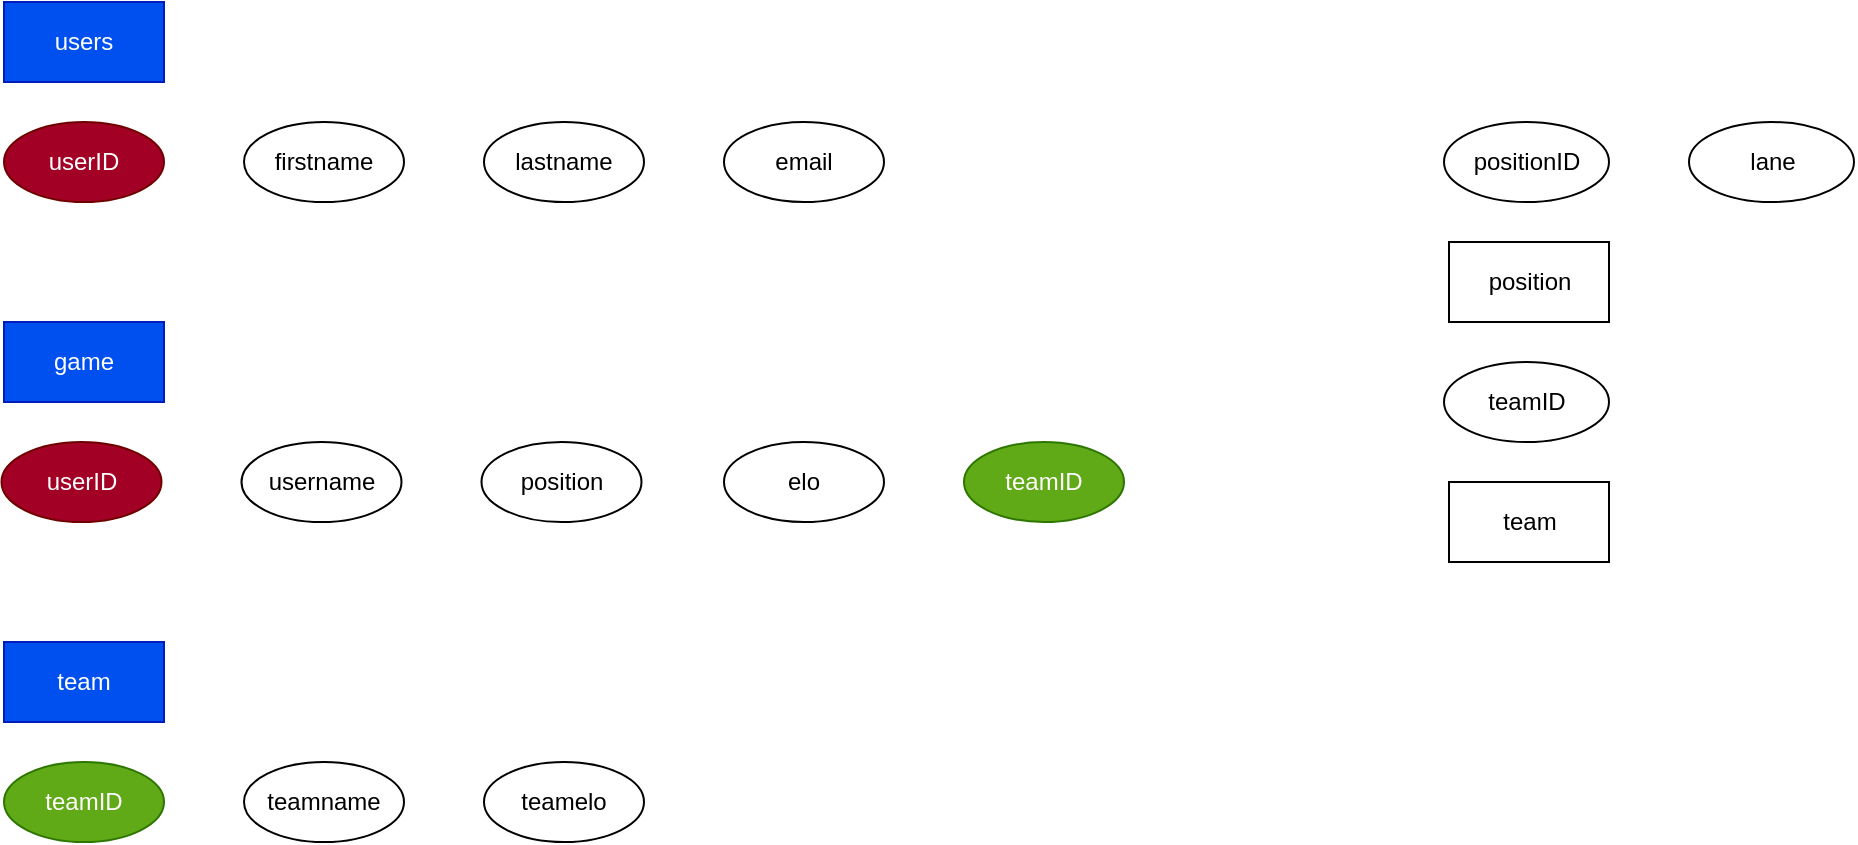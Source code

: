 <mxfile>
    <diagram id="-E_qBhfaIDHjU9Co4i7N" name="Page-1">
        <mxGraphModel dx="1415" dy="744" grid="1" gridSize="10" guides="1" tooltips="1" connect="1" arrows="1" fold="1" page="1" pageScale="1" pageWidth="850" pageHeight="1100" math="0" shadow="0">
            <root>
                <mxCell id="0"/>
                <mxCell id="1" parent="0"/>
                <mxCell id="2" value="users" style="rounded=0;whiteSpace=wrap;html=1;fillColor=#0050ef;fontColor=#ffffff;strokeColor=#001DBC;" vertex="1" parent="1">
                    <mxGeometry x="240" y="80" width="80" height="40" as="geometry"/>
                </mxCell>
                <mxCell id="3" value="firstname" style="ellipse;whiteSpace=wrap;html=1;" vertex="1" parent="1">
                    <mxGeometry x="360" y="140" width="80" height="40" as="geometry"/>
                </mxCell>
                <mxCell id="4" value="lastname" style="ellipse;whiteSpace=wrap;html=1;" vertex="1" parent="1">
                    <mxGeometry x="480" y="140" width="80" height="40" as="geometry"/>
                </mxCell>
                <mxCell id="5" value="email" style="ellipse;whiteSpace=wrap;html=1;" vertex="1" parent="1">
                    <mxGeometry x="600" y="140" width="80" height="40" as="geometry"/>
                </mxCell>
                <mxCell id="6" value="username" style="ellipse;whiteSpace=wrap;html=1;" vertex="1" parent="1">
                    <mxGeometry x="358.75" y="300" width="80" height="40" as="geometry"/>
                </mxCell>
                <mxCell id="9" value="positionID" style="ellipse;whiteSpace=wrap;html=1;" vertex="1" parent="1">
                    <mxGeometry x="960" y="140" width="82.5" height="40" as="geometry"/>
                </mxCell>
                <mxCell id="10" value="position" style="rounded=0;whiteSpace=wrap;html=1;" vertex="1" parent="1">
                    <mxGeometry x="962.5" y="200" width="80" height="40" as="geometry"/>
                </mxCell>
                <mxCell id="11" value="lane" style="ellipse;whiteSpace=wrap;html=1;" vertex="1" parent="1">
                    <mxGeometry x="1082.5" y="140" width="82.5" height="40" as="geometry"/>
                </mxCell>
                <mxCell id="15" value="teamID" style="ellipse;whiteSpace=wrap;html=1;" vertex="1" parent="1">
                    <mxGeometry x="960" y="260" width="82.5" height="40" as="geometry"/>
                </mxCell>
                <mxCell id="16" value="team" style="rounded=0;whiteSpace=wrap;html=1;" vertex="1" parent="1">
                    <mxGeometry x="962.5" y="320" width="80" height="40" as="geometry"/>
                </mxCell>
                <mxCell id="22" value="userID" style="ellipse;whiteSpace=wrap;html=1;fillColor=#a20025;fontColor=#ffffff;strokeColor=#6F0000;" vertex="1" parent="1">
                    <mxGeometry x="240" y="140" width="80" height="40" as="geometry"/>
                </mxCell>
                <mxCell id="23" value="userID" style="ellipse;whiteSpace=wrap;html=1;fillColor=#a20025;fontColor=#ffffff;strokeColor=#6F0000;" vertex="1" parent="1">
                    <mxGeometry x="238.75" y="300" width="80" height="40" as="geometry"/>
                </mxCell>
                <mxCell id="24" value="position" style="ellipse;whiteSpace=wrap;html=1;" vertex="1" parent="1">
                    <mxGeometry x="478.75" y="300" width="80" height="40" as="geometry"/>
                </mxCell>
                <mxCell id="25" value="game" style="rounded=0;whiteSpace=wrap;html=1;fillColor=#0050ef;fontColor=#ffffff;strokeColor=#001DBC;" vertex="1" parent="1">
                    <mxGeometry x="240" y="240" width="80" height="40" as="geometry"/>
                </mxCell>
                <mxCell id="26" value="team" style="rounded=0;whiteSpace=wrap;html=1;fillColor=#0050ef;fontColor=#ffffff;strokeColor=#001DBC;" vertex="1" parent="1">
                    <mxGeometry x="240" y="400" width="80" height="40" as="geometry"/>
                </mxCell>
                <mxCell id="29" value="teamname" style="ellipse;whiteSpace=wrap;html=1;" vertex="1" parent="1">
                    <mxGeometry x="360" y="460" width="80" height="40" as="geometry"/>
                </mxCell>
                <mxCell id="30" value="teamID" style="ellipse;whiteSpace=wrap;html=1;fillColor=#60a917;fontColor=#ffffff;strokeColor=#2D7600;" vertex="1" parent="1">
                    <mxGeometry x="720" y="300" width="80" height="40" as="geometry"/>
                </mxCell>
                <mxCell id="31" value="teamID" style="ellipse;whiteSpace=wrap;html=1;fillColor=#60a917;fontColor=#ffffff;strokeColor=#2D7600;" vertex="1" parent="1">
                    <mxGeometry x="240" y="460" width="80" height="40" as="geometry"/>
                </mxCell>
                <mxCell id="32" value="teamelo" style="ellipse;whiteSpace=wrap;html=1;" vertex="1" parent="1">
                    <mxGeometry x="480" y="460" width="80" height="40" as="geometry"/>
                </mxCell>
                <mxCell id="35" value="elo" style="ellipse;whiteSpace=wrap;html=1;" vertex="1" parent="1">
                    <mxGeometry x="600" y="300" width="80" height="40" as="geometry"/>
                </mxCell>
            </root>
        </mxGraphModel>
    </diagram>
</mxfile>